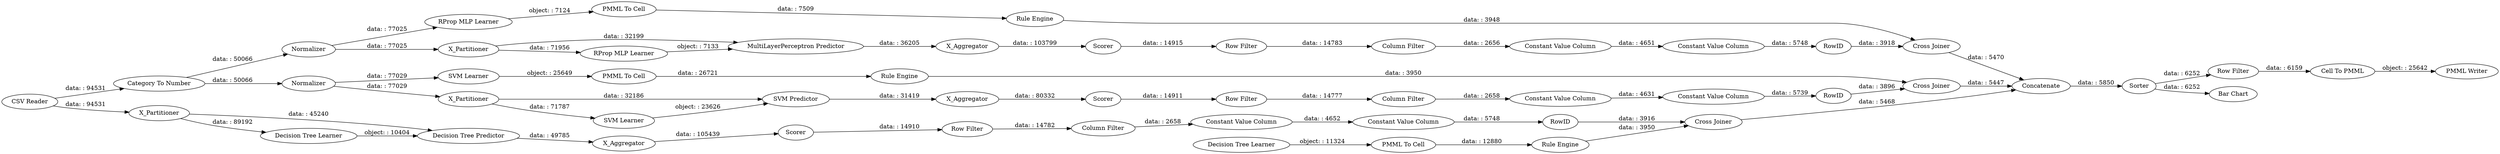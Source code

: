 digraph {
	"6255903444851872397_290" [label="Constant Value Column"]
	"4452823615221205616_292" [label="Constant Value Column"]
	"8259975888656878750_294" [label="Column Filter"]
	"-9166469058171773857_7" [label=X_Aggregator]
	"-3488428637092336955_35" [label="Rule Engine"]
	"-4178395734673230361_61" [label="PMML Writer"]
	"1799522184377701467_40" [label=Scorer]
	"-9166469058171773857_32" [label="Decision Tree Predictor"]
	"4452823615221205616_294" [label="Column Filter"]
	"-3488428637092336955_34" [label="PMML To Cell"]
	"4452823615221205616_293" [label=RowID]
	"6255903444851872397_294" [label="Column Filter"]
	"6255903444851872397_292" [label="Constant Value Column"]
	"1799522184377701467_32" [label="MultiLayerPerceptron Predictor"]
	"1799522184377701467_7" [label=X_Aggregator]
	"-4178395734673230361_58" [label="Category To Number"]
	"1799522184377701467_38" [label="Cross Joiner"]
	"-3488428637092336955_33" [label="SVM Learner"]
	"-4178395734673230361_62" [label="CSV Reader"]
	"1799522184377701467_39" [label=Normalizer]
	"8259975888656878750_290" [label="Constant Value Column"]
	"-6699306129031160065_28" [label="PMML To Cell"]
	"-4178395734673230361_53" [label="Row Filter"]
	"9208428568596493715_34" [label="Rule Engine"]
	"8259975888656878750_292" [label="Constant Value Column"]
	"6255903444851872397_9" [label="Row Filter"]
	"-4178395734673230361_60" [label=Concatenate]
	"-4178395734673230361_59" [label="Bar Chart"]
	"-9166469058171773857_2" [label=X_Partitioner]
	"9208428568596493715_35" [label="RProp MLP Learner"]
	"-6699306129031160065_34" [label="Rule Engine"]
	"-4915829150432987166_7" [label=X_Aggregator]
	"6255903444851872397_293" [label=RowID]
	"-4915829150432987166_32" [label="SVM Predictor"]
	"8259975888656878750_9" [label="Row Filter"]
	"-4915829150432987166_31" [label="SVM Learner"]
	"9208428568596493715_22" [label="PMML To Cell"]
	"-4915829150432987166_2" [label=X_Partitioner]
	"1799522184377701467_31" [label="RProp MLP Learner"]
	"-9166469058171773857_31" [label="Decision Tree Learner"]
	"-4915829150432987166_39" [label="Cross Joiner"]
	"-9166469058171773857_38" [label="Cross Joiner"]
	"-4178395734673230361_54" [label="Cell To PMML"]
	"-4915829150432987166_41" [label=Scorer]
	"-9166469058171773857_39" [label=Scorer]
	"8259975888656878750_293" [label=RowID]
	"-6699306129031160065_33" [label="Decision Tree Learner"]
	"-4915829150432987166_40" [label=Normalizer]
	"-4178395734673230361_52" [label=Sorter]
	"4452823615221205616_9" [label="Row Filter"]
	"4452823615221205616_290" [label="Constant Value Column"]
	"1799522184377701467_2" [label=X_Partitioner]
	"6255903444851872397_294" -> "6255903444851872397_290" [label="data: : 2656"]
	"-9166469058171773857_32" -> "-9166469058171773857_7" [label="data: : 49785"]
	"-3488428637092336955_33" -> "-3488428637092336955_34" [label="object: : 25649"]
	"1799522184377701467_40" -> "6255903444851872397_9" [label="data: : 14915"]
	"1799522184377701467_38" -> "-4178395734673230361_60" [label="data: : 5470"]
	"4452823615221205616_292" -> "4452823615221205616_293" [label="data: : 5739"]
	"-9166469058171773857_31" -> "-9166469058171773857_32" [label="object: : 10404"]
	"-4915829150432987166_40" -> "-4915829150432987166_2" [label="data: : 77029"]
	"9208428568596493715_22" -> "9208428568596493715_34" [label="data: : 7509"]
	"-4178395734673230361_54" -> "-4178395734673230361_61" [label="object: : 25642"]
	"1799522184377701467_2" -> "1799522184377701467_31" [label="data: : 71956"]
	"1799522184377701467_7" -> "1799522184377701467_40" [label="data: : 103799"]
	"-4178395734673230361_53" -> "-4178395734673230361_54" [label="data: : 6159"]
	"-9166469058171773857_2" -> "-9166469058171773857_32" [label="data: : 45240"]
	"6255903444851872397_290" -> "6255903444851872397_292" [label="data: : 4651"]
	"-4915829150432987166_2" -> "-4915829150432987166_32" [label="data: : 32186"]
	"-3488428637092336955_34" -> "-3488428637092336955_35" [label="data: : 26721"]
	"6255903444851872397_9" -> "6255903444851872397_294" [label="data: : 14783"]
	"1799522184377701467_31" -> "1799522184377701467_32" [label="object: : 7133"]
	"4452823615221205616_294" -> "4452823615221205616_290" [label="data: : 2658"]
	"-4178395734673230361_62" -> "-9166469058171773857_2" [label="data: : 94531"]
	"-4178395734673230361_58" -> "1799522184377701467_39" [label="data: : 50066"]
	"4452823615221205616_293" -> "-4915829150432987166_39" [label="data: : 3896"]
	"-4915829150432987166_39" -> "-4178395734673230361_60" [label="data: : 5447"]
	"-3488428637092336955_35" -> "-4915829150432987166_39" [label="data: : 3950"]
	"6255903444851872397_293" -> "1799522184377701467_38" [label="data: : 3918"]
	"-4178395734673230361_52" -> "-4178395734673230361_59" [label="data: : 6252"]
	"-9166469058171773857_38" -> "-4178395734673230361_60" [label="data: : 5468"]
	"8259975888656878750_293" -> "-9166469058171773857_38" [label="data: : 3916"]
	"4452823615221205616_290" -> "4452823615221205616_292" [label="data: : 4631"]
	"8259975888656878750_294" -> "8259975888656878750_290" [label="data: : 2658"]
	"9208428568596493715_35" -> "9208428568596493715_22" [label="object: : 7124"]
	"1799522184377701467_39" -> "9208428568596493715_35" [label="data: : 77025"]
	"-9166469058171773857_2" -> "-9166469058171773857_31" [label="data: : 89192"]
	"-4915829150432987166_41" -> "4452823615221205616_9" [label="data: : 14911"]
	"-4178395734673230361_52" -> "-4178395734673230361_53" [label="data: : 6252"]
	"-4178395734673230361_58" -> "-4915829150432987166_40" [label="data: : 50066"]
	"8259975888656878750_290" -> "8259975888656878750_292" [label="data: : 4652"]
	"-4915829150432987166_2" -> "-4915829150432987166_31" [label="data: : 71787"]
	"-6699306129031160065_28" -> "-6699306129031160065_34" [label="data: : 12880"]
	"1799522184377701467_32" -> "1799522184377701467_7" [label="data: : 36205"]
	"6255903444851872397_292" -> "6255903444851872397_293" [label="data: : 5748"]
	"4452823615221205616_9" -> "4452823615221205616_294" [label="data: : 14777"]
	"-4915829150432987166_7" -> "-4915829150432987166_41" [label="data: : 80332"]
	"-4915829150432987166_40" -> "-3488428637092336955_33" [label="data: : 77029"]
	"8259975888656878750_292" -> "8259975888656878750_293" [label="data: : 5748"]
	"1799522184377701467_39" -> "1799522184377701467_2" [label="data: : 77025"]
	"-9166469058171773857_39" -> "8259975888656878750_9" [label="data: : 14910"]
	"-9166469058171773857_7" -> "-9166469058171773857_39" [label="data: : 105439"]
	"-6699306129031160065_34" -> "-9166469058171773857_38" [label="data: : 3950"]
	"-6699306129031160065_33" -> "-6699306129031160065_28" [label="object: : 11324"]
	"1799522184377701467_2" -> "1799522184377701467_32" [label="data: : 32199"]
	"-4915829150432987166_31" -> "-4915829150432987166_32" [label="object: : 23626"]
	"-4915829150432987166_32" -> "-4915829150432987166_7" [label="data: : 31419"]
	"8259975888656878750_9" -> "8259975888656878750_294" [label="data: : 14782"]
	"-4178395734673230361_60" -> "-4178395734673230361_52" [label="data: : 5850"]
	"-4178395734673230361_62" -> "-4178395734673230361_58" [label="data: : 94531"]
	"9208428568596493715_34" -> "1799522184377701467_38" [label="data: : 3948"]
	rankdir=LR
}
